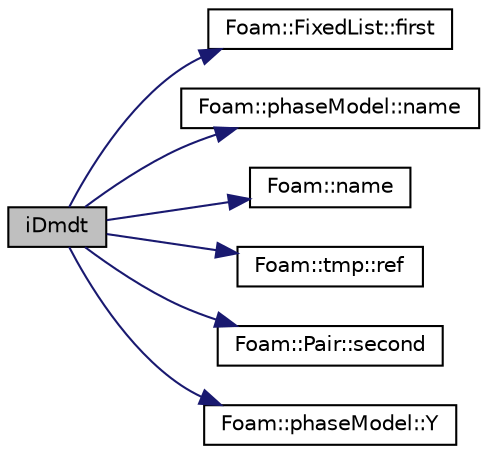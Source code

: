 digraph "iDmdt"
{
  bgcolor="transparent";
  edge [fontname="Helvetica",fontsize="10",labelfontname="Helvetica",labelfontsize="10"];
  node [fontname="Helvetica",fontsize="10",shape=record];
  rankdir="LR";
  Node1 [label="iDmdt",height=0.2,width=0.4,color="black", fillcolor="grey75", style="filled" fontcolor="black"];
  Node1 -> Node2 [color="midnightblue",fontsize="10",style="solid",fontname="Helvetica"];
  Node2 [label="Foam::FixedList::first",height=0.2,width=0.4,color="black",URL="$classFoam_1_1FixedList.html#a3db06d40b249ecdbc8773a903e40a467",tooltip="The first element of the list, position [0]. "];
  Node1 -> Node3 [color="midnightblue",fontsize="10",style="solid",fontname="Helvetica"];
  Node3 [label="Foam::phaseModel::name",height=0.2,width=0.4,color="black",URL="$classFoam_1_1phaseModel.html#a6d60057c26042eaf7fa1b3b6fb07b582",tooltip="Return the name of this phase. "];
  Node1 -> Node4 [color="midnightblue",fontsize="10",style="solid",fontname="Helvetica"];
  Node4 [label="Foam::name",height=0.2,width=0.4,color="black",URL="$namespaceFoam.html#a6c8b447ab587a5b141fdabdfac4d4da3",tooltip="Return string representation of complex. "];
  Node1 -> Node5 [color="midnightblue",fontsize="10",style="solid",fontname="Helvetica"];
  Node5 [label="Foam::tmp::ref",height=0.2,width=0.4,color="black",URL="$classFoam_1_1tmp.html#af16202cc9b8e931206cfceb8d9779bb2",tooltip="Return non-const reference to the contents of a non-null managed pointer. "];
  Node1 -> Node6 [color="midnightblue",fontsize="10",style="solid",fontname="Helvetica"];
  Node6 [label="Foam::Pair::second",height=0.2,width=0.4,color="black",URL="$classFoam_1_1Pair.html#af1051fae1a1cdad2c4729b975d61a594",tooltip="Return second element, which is also the last element. "];
  Node1 -> Node7 [color="midnightblue",fontsize="10",style="solid",fontname="Helvetica"];
  Node7 [label="Foam::phaseModel::Y",height=0.2,width=0.4,color="black",URL="$classFoam_1_1phaseModel.html#a609bf620a88133b0d9b14e481d4f00ca",tooltip="Return the species mass fractions. "];
}

